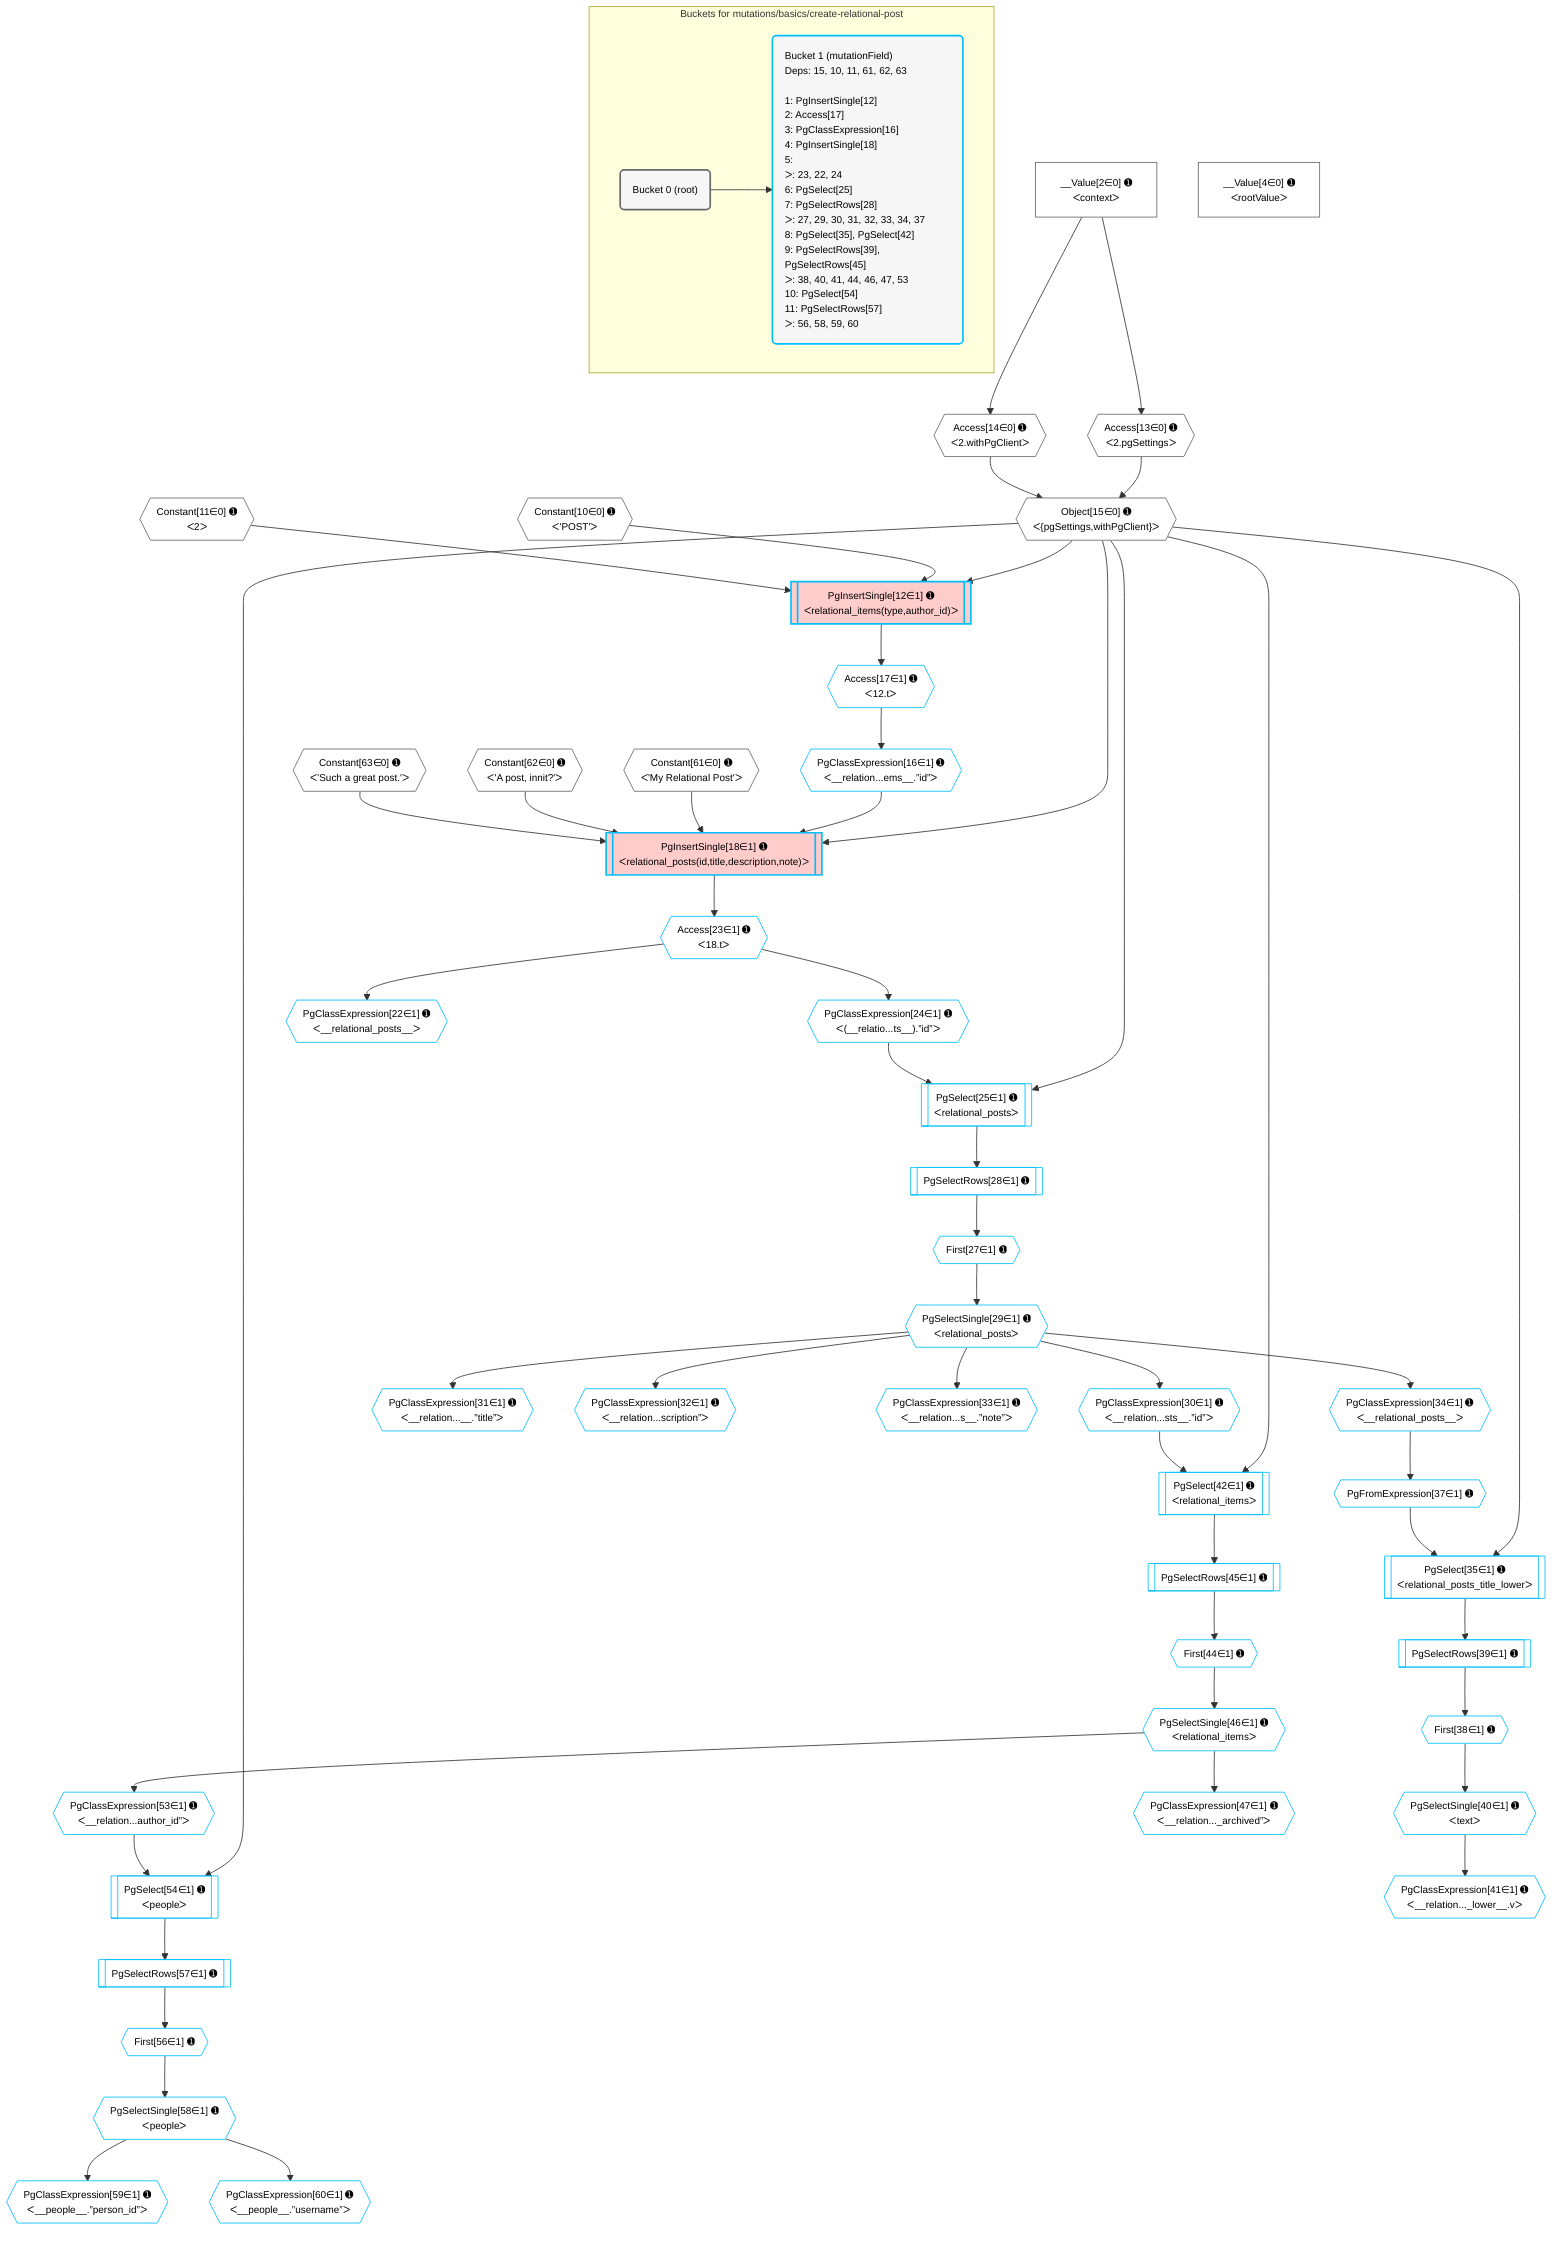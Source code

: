 %%{init: {'themeVariables': { 'fontSize': '12px'}}}%%
graph TD
    classDef path fill:#eee,stroke:#000,color:#000
    classDef plan fill:#fff,stroke-width:1px,color:#000
    classDef itemplan fill:#fff,stroke-width:2px,color:#000
    classDef unbatchedplan fill:#dff,stroke-width:1px,color:#000
    classDef sideeffectplan fill:#fcc,stroke-width:2px,color:#000
    classDef bucket fill:#f6f6f6,color:#000,stroke-width:2px,text-align:left


    %% plan dependencies
    Object15{{"Object[15∈0] ➊<br />ᐸ{pgSettings,withPgClient}ᐳ"}}:::plan
    Access13{{"Access[13∈0] ➊<br />ᐸ2.pgSettingsᐳ"}}:::plan
    Access14{{"Access[14∈0] ➊<br />ᐸ2.withPgClientᐳ"}}:::plan
    Access13 & Access14 --> Object15
    __Value2["__Value[2∈0] ➊<br />ᐸcontextᐳ"]:::plan
    __Value2 --> Access13
    __Value2 --> Access14
    __Value4["__Value[4∈0] ➊<br />ᐸrootValueᐳ"]:::plan
    Constant10{{"Constant[10∈0] ➊<br />ᐸ'POST'ᐳ"}}:::plan
    Constant11{{"Constant[11∈0] ➊<br />ᐸ2ᐳ"}}:::plan
    Constant61{{"Constant[61∈0] ➊<br />ᐸ'My Relational Post'ᐳ"}}:::plan
    Constant62{{"Constant[62∈0] ➊<br />ᐸ'A post, innit?'ᐳ"}}:::plan
    Constant63{{"Constant[63∈0] ➊<br />ᐸ'Such a great post.'ᐳ"}}:::plan
    PgInsertSingle18[["PgInsertSingle[18∈1] ➊<br />ᐸrelational_posts(id,title,description,note)ᐳ"]]:::sideeffectplan
    PgClassExpression16{{"PgClassExpression[16∈1] ➊<br />ᐸ__relation...ems__.”id”ᐳ"}}:::plan
    Object15 & PgClassExpression16 & Constant61 & Constant62 & Constant63 --> PgInsertSingle18
    PgInsertSingle12[["PgInsertSingle[12∈1] ➊<br />ᐸrelational_items(type,author_id)ᐳ"]]:::sideeffectplan
    Object15 & Constant10 & Constant11 --> PgInsertSingle12
    PgSelect25[["PgSelect[25∈1] ➊<br />ᐸrelational_postsᐳ"]]:::plan
    PgClassExpression24{{"PgClassExpression[24∈1] ➊<br />ᐸ(__relatio...ts__).”id”ᐳ"}}:::plan
    Object15 & PgClassExpression24 --> PgSelect25
    PgSelect35[["PgSelect[35∈1] ➊<br />ᐸrelational_posts_title_lowerᐳ"]]:::plan
    PgFromExpression37{{"PgFromExpression[37∈1] ➊"}}:::plan
    Object15 & PgFromExpression37 --> PgSelect35
    PgSelect42[["PgSelect[42∈1] ➊<br />ᐸrelational_itemsᐳ"]]:::plan
    PgClassExpression30{{"PgClassExpression[30∈1] ➊<br />ᐸ__relation...sts__.”id”ᐳ"}}:::plan
    Object15 & PgClassExpression30 --> PgSelect42
    PgSelect54[["PgSelect[54∈1] ➊<br />ᐸpeopleᐳ"]]:::plan
    PgClassExpression53{{"PgClassExpression[53∈1] ➊<br />ᐸ__relation...author_id”ᐳ"}}:::plan
    Object15 & PgClassExpression53 --> PgSelect54
    Access17{{"Access[17∈1] ➊<br />ᐸ12.tᐳ"}}:::plan
    Access17 --> PgClassExpression16
    PgInsertSingle12 --> Access17
    PgClassExpression22{{"PgClassExpression[22∈1] ➊<br />ᐸ__relational_posts__ᐳ"}}:::plan
    Access23{{"Access[23∈1] ➊<br />ᐸ18.tᐳ"}}:::plan
    Access23 --> PgClassExpression22
    PgInsertSingle18 --> Access23
    Access23 --> PgClassExpression24
    First27{{"First[27∈1] ➊"}}:::plan
    PgSelectRows28[["PgSelectRows[28∈1] ➊"]]:::plan
    PgSelectRows28 --> First27
    PgSelect25 --> PgSelectRows28
    PgSelectSingle29{{"PgSelectSingle[29∈1] ➊<br />ᐸrelational_postsᐳ"}}:::plan
    First27 --> PgSelectSingle29
    PgSelectSingle29 --> PgClassExpression30
    PgClassExpression31{{"PgClassExpression[31∈1] ➊<br />ᐸ__relation...__.”title”ᐳ"}}:::plan
    PgSelectSingle29 --> PgClassExpression31
    PgClassExpression32{{"PgClassExpression[32∈1] ➊<br />ᐸ__relation...scription”ᐳ"}}:::plan
    PgSelectSingle29 --> PgClassExpression32
    PgClassExpression33{{"PgClassExpression[33∈1] ➊<br />ᐸ__relation...s__.”note”ᐳ"}}:::plan
    PgSelectSingle29 --> PgClassExpression33
    PgClassExpression34{{"PgClassExpression[34∈1] ➊<br />ᐸ__relational_posts__ᐳ"}}:::plan
    PgSelectSingle29 --> PgClassExpression34
    PgClassExpression34 --> PgFromExpression37
    First38{{"First[38∈1] ➊"}}:::plan
    PgSelectRows39[["PgSelectRows[39∈1] ➊"]]:::plan
    PgSelectRows39 --> First38
    PgSelect35 --> PgSelectRows39
    PgSelectSingle40{{"PgSelectSingle[40∈1] ➊<br />ᐸtextᐳ"}}:::plan
    First38 --> PgSelectSingle40
    PgClassExpression41{{"PgClassExpression[41∈1] ➊<br />ᐸ__relation..._lower__.vᐳ"}}:::plan
    PgSelectSingle40 --> PgClassExpression41
    First44{{"First[44∈1] ➊"}}:::plan
    PgSelectRows45[["PgSelectRows[45∈1] ➊"]]:::plan
    PgSelectRows45 --> First44
    PgSelect42 --> PgSelectRows45
    PgSelectSingle46{{"PgSelectSingle[46∈1] ➊<br />ᐸrelational_itemsᐳ"}}:::plan
    First44 --> PgSelectSingle46
    PgClassExpression47{{"PgClassExpression[47∈1] ➊<br />ᐸ__relation..._archived”ᐳ"}}:::plan
    PgSelectSingle46 --> PgClassExpression47
    PgSelectSingle46 --> PgClassExpression53
    First56{{"First[56∈1] ➊"}}:::plan
    PgSelectRows57[["PgSelectRows[57∈1] ➊"]]:::plan
    PgSelectRows57 --> First56
    PgSelect54 --> PgSelectRows57
    PgSelectSingle58{{"PgSelectSingle[58∈1] ➊<br />ᐸpeopleᐳ"}}:::plan
    First56 --> PgSelectSingle58
    PgClassExpression59{{"PgClassExpression[59∈1] ➊<br />ᐸ__people__.”person_id”ᐳ"}}:::plan
    PgSelectSingle58 --> PgClassExpression59
    PgClassExpression60{{"PgClassExpression[60∈1] ➊<br />ᐸ__people__.”username”ᐳ"}}:::plan
    PgSelectSingle58 --> PgClassExpression60

    %% define steps

    subgraph "Buckets for mutations/basics/create-relational-post"
    Bucket0("Bucket 0 (root)"):::bucket
    classDef bucket0 stroke:#696969
    class Bucket0,__Value2,__Value4,Constant10,Constant11,Access13,Access14,Object15,Constant61,Constant62,Constant63 bucket0
    Bucket1("Bucket 1 (mutationField)<br />Deps: 15, 10, 11, 61, 62, 63<br /><br />1: PgInsertSingle[12]<br />2: Access[17]<br />3: PgClassExpression[16]<br />4: PgInsertSingle[18]<br />5: <br />ᐳ: 23, 22, 24<br />6: PgSelect[25]<br />7: PgSelectRows[28]<br />ᐳ: 27, 29, 30, 31, 32, 33, 34, 37<br />8: PgSelect[35], PgSelect[42]<br />9: PgSelectRows[39], PgSelectRows[45]<br />ᐳ: 38, 40, 41, 44, 46, 47, 53<br />10: PgSelect[54]<br />11: PgSelectRows[57]<br />ᐳ: 56, 58, 59, 60"):::bucket
    classDef bucket1 stroke:#00bfff
    class Bucket1,PgInsertSingle12,PgClassExpression16,Access17,PgInsertSingle18,PgClassExpression22,Access23,PgClassExpression24,PgSelect25,First27,PgSelectRows28,PgSelectSingle29,PgClassExpression30,PgClassExpression31,PgClassExpression32,PgClassExpression33,PgClassExpression34,PgSelect35,PgFromExpression37,First38,PgSelectRows39,PgSelectSingle40,PgClassExpression41,PgSelect42,First44,PgSelectRows45,PgSelectSingle46,PgClassExpression47,PgClassExpression53,PgSelect54,First56,PgSelectRows57,PgSelectSingle58,PgClassExpression59,PgClassExpression60 bucket1
    Bucket0 --> Bucket1
    end